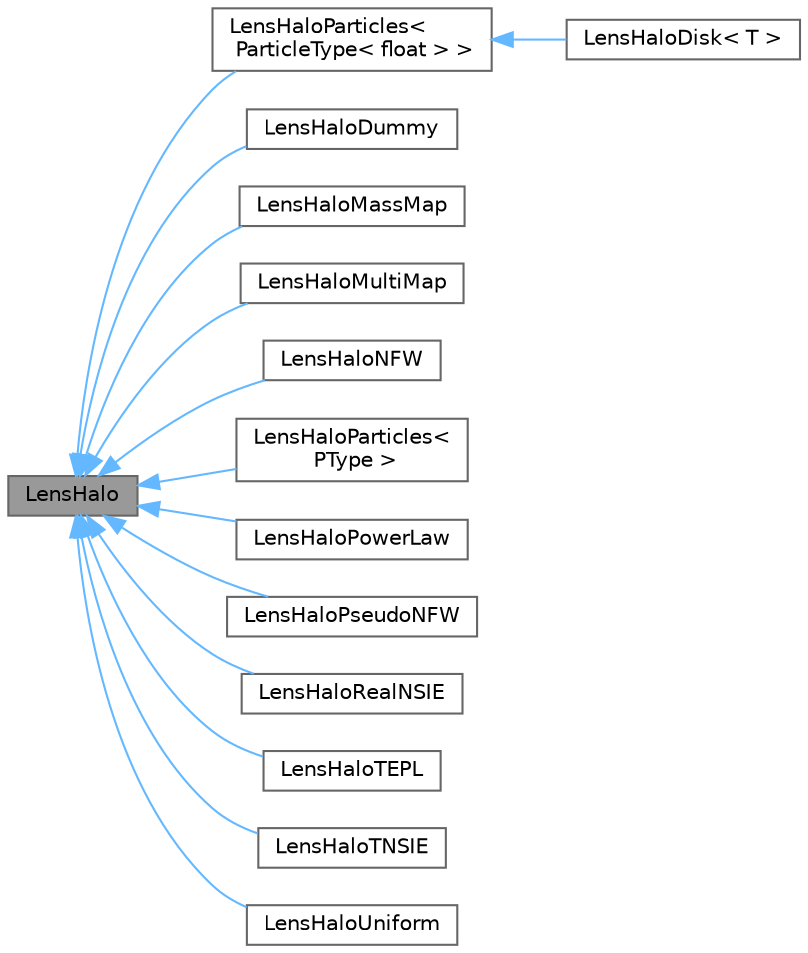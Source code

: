 digraph "LensHalo"
{
 // LATEX_PDF_SIZE
  bgcolor="transparent";
  edge [fontname=Helvetica,fontsize=10,labelfontname=Helvetica,labelfontsize=10];
  node [fontname=Helvetica,fontsize=10,shape=box,height=0.2,width=0.4];
  rankdir="LR";
  Node1 [id="Node000001",label="LensHalo",height=0.2,width=0.4,color="gray40", fillcolor="grey60", style="filled", fontcolor="black",tooltip="A base class for all types of lensing \"halos\" which are any mass distribution that cause lensing."];
  Node1 -> Node2 [id="edge14_Node000001_Node000002",dir="back",color="steelblue1",style="solid",tooltip=" "];
  Node2 [id="Node000002",label="LensHaloParticles\<\l ParticleType\< float \> \>",height=0.2,width=0.4,color="gray40", fillcolor="white", style="filled",URL="$class_lens_halo_particles.html",tooltip=" "];
  Node2 -> Node3 [id="edge15_Node000002_Node000003",dir="back",color="steelblue1",style="solid",tooltip=" "];
  Node3 [id="Node000003",label="LensHaloDisk\< T \>",height=0.2,width=0.4,color="gray40", fillcolor="white", style="filled",URL="$class_lens_halo_disk.html",tooltip="Creates a exponential disk out of particles."];
  Node1 -> Node4 [id="edge16_Node000001_Node000004",dir="back",color="steelblue1",style="solid",tooltip=" "];
  Node4 [id="Node000004",label="LensHaloDummy",height=0.2,width=0.4,color="gray40", fillcolor="white", style="filled",URL="$class_lens_halo_dummy.html",tooltip="This is a lens that does no lensing. It is useful for testing and for running refinement code on sour..."];
  Node1 -> Node5 [id="edge17_Node000001_Node000005",dir="back",color="steelblue1",style="solid",tooltip=" "];
  Node5 [id="Node000005",label="LensHaloMassMap",height=0.2,width=0.4,color="gray40", fillcolor="white", style="filled",URL="$class_lens_halo_mass_map.html",tooltip="A class that includes the MOKA lens map."];
  Node1 -> Node6 [id="edge18_Node000001_Node000006",dir="back",color="steelblue1",style="solid",tooltip=" "];
  Node6 [id="Node000006",label="LensHaloMultiMap",height=0.2,width=0.4,color="gray40", fillcolor="white", style="filled",URL="$class_lens_halo_multi_map.html",tooltip="A lens halo that calculates all lensing quantities on two grids - a low res long range grid and a hig..."];
  Node1 -> Node7 [id="edge19_Node000001_Node000007",dir="back",color="steelblue1",style="solid",tooltip=" "];
  Node7 [id="Node000007",label="LensHaloNFW",height=0.2,width=0.4,color="gray40", fillcolor="white", style="filled",URL="$class_lens_halo_n_f_w.html",tooltip="A class for calculating the deflection, kappa and gamma caused by an NFW halos."];
  Node1 -> Node8 [id="edge20_Node000001_Node000008",dir="back",color="steelblue1",style="solid",tooltip=" "];
  Node8 [id="Node000008",label="LensHaloParticles\<\l PType \>",height=0.2,width=0.4,color="gray40", fillcolor="white", style="filled",URL="$class_lens_halo_particles.html",tooltip="A class that represents the lensing by a collection of simulation particles."];
  Node1 -> Node9 [id="edge21_Node000001_Node000009",dir="back",color="steelblue1",style="solid",tooltip=" "];
  Node9 [id="Node000009",label="LensHaloPowerLaw",height=0.2,width=0.4,color="gray40", fillcolor="white", style="filled",URL="$class_lens_halo_power_law.html",tooltip="A class for calculating the deflection, kappa and gamma caused by a collection of halos with truncate..."];
  Node1 -> Node10 [id="edge22_Node000001_Node000010",dir="back",color="steelblue1",style="solid",tooltip=" "];
  Node10 [id="Node000010",label="LensHaloPseudoNFW",height=0.2,width=0.4,color="gray40", fillcolor="white", style="filled",URL="$class_lens_halo_pseudo_n_f_w.html",tooltip="A class for calculating the deflection, kappa and gamma caused by a collection of halos with a double..."];
  Node1 -> Node11 [id="edge23_Node000001_Node000011",dir="back",color="steelblue1",style="solid",tooltip=" "];
  Node11 [id="Node000011",label="LensHaloRealNSIE",height=0.2,width=0.4,color="gray40", fillcolor="white", style="filled",URL="$class_lens_halo_real_n_s_i_e.html",tooltip="Represents a non-singular isothermal elliptical lens."];
  Node1 -> Node12 [id="edge24_Node000001_Node000012",dir="back",color="steelblue1",style="solid",tooltip=" "];
  Node12 [id="Node000012",label="LensHaloTEPL",height=0.2,width=0.4,color="gray40", fillcolor="white", style="filled",URL="$class_lens_halo_t_e_p_l.html",tooltip="A truncated elliptical power-law profile."];
  Node1 -> Node13 [id="edge25_Node000001_Node000013",dir="back",color="steelblue1",style="solid",tooltip=" "];
  Node13 [id="Node000013",label="LensHaloTNSIE",height=0.2,width=0.4,color="gray40", fillcolor="white", style="filled",URL="$class_lens_halo_t_n_s_i_e.html",tooltip="Truncated non-singular isothermal ellipsoid."];
  Node1 -> Node14 [id="edge26_Node000001_Node000014",dir="back",color="steelblue1",style="solid",tooltip=" "];
  Node14 [id="Node000014",label="LensHaloUniform",height=0.2,width=0.4,color="gray40", fillcolor="white", style="filled",URL="$class_lens_halo_uniform.html",tooltip="A uniform surface density and shear lens."];
}

